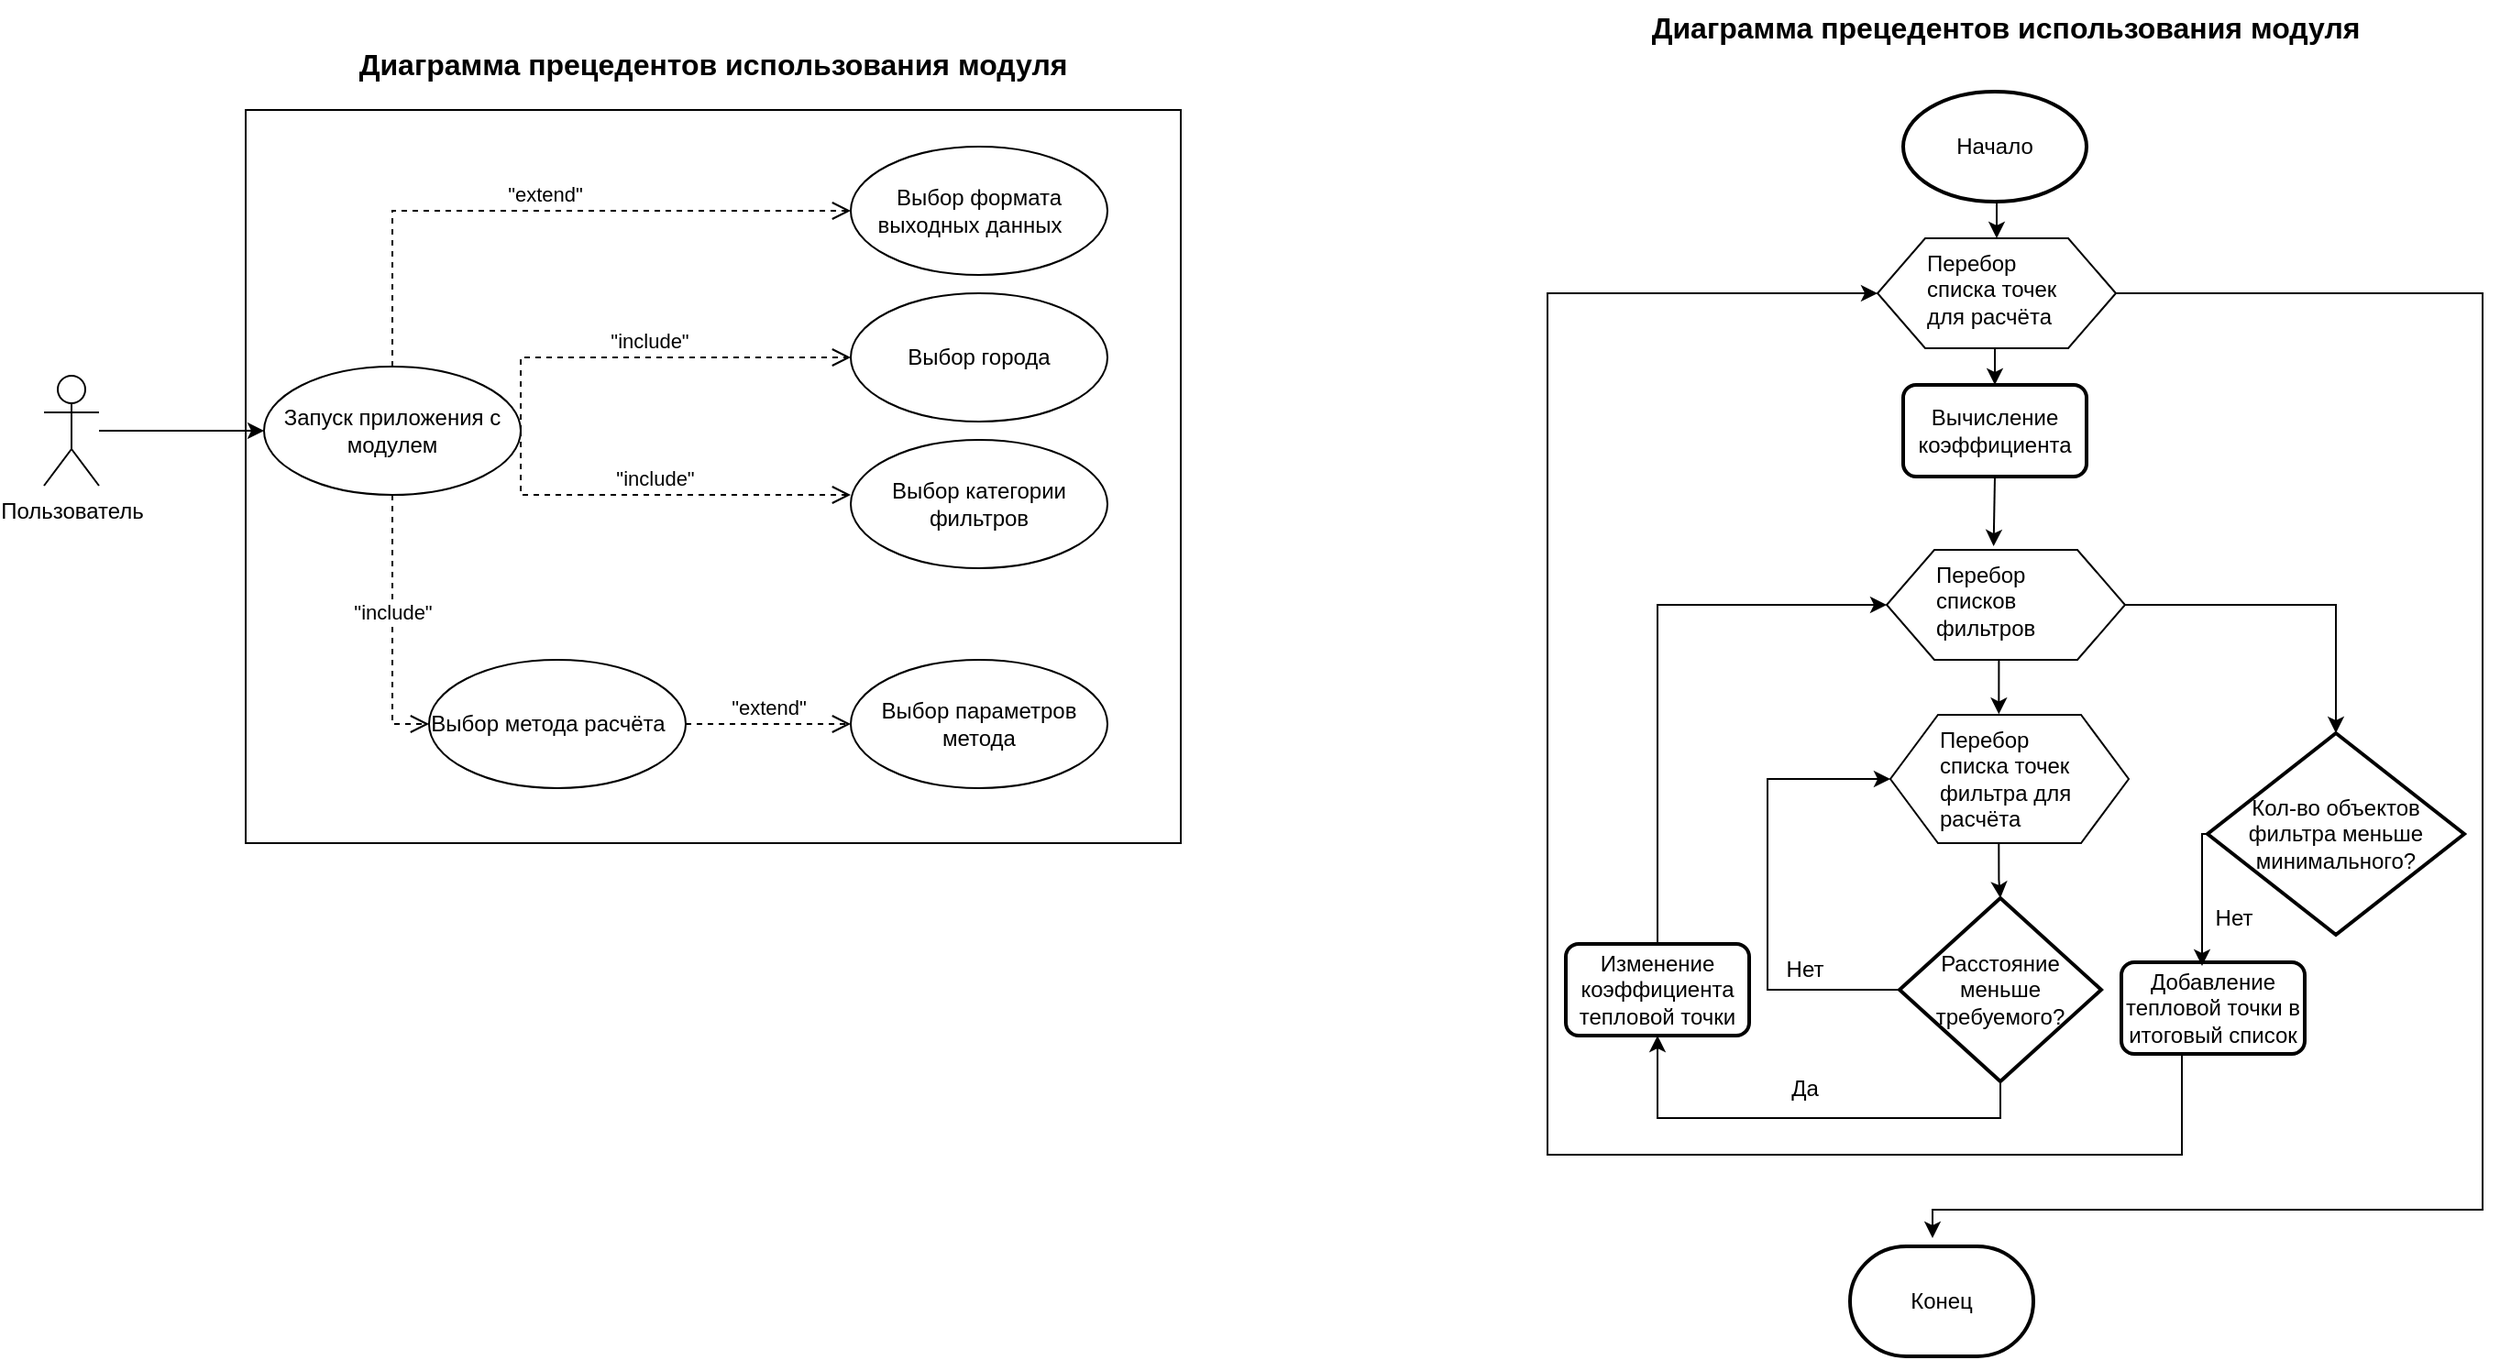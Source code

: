 <mxfile version="21.4.0" type="github">
  <diagram name="Страница 1" id="cysYTuZrdJdEyRGJLU3K">
    <mxGraphModel dx="1248" dy="764" grid="0" gridSize="10" guides="1" tooltips="1" connect="1" arrows="1" fold="1" page="1" pageScale="1" pageWidth="827" pageHeight="1169" math="0" shadow="0">
      <root>
        <mxCell id="0" />
        <mxCell id="1" parent="0" />
        <mxCell id="POdiIXYb0vxU6CHdMYXj-13" value="" style="rounded=0;whiteSpace=wrap;html=1;" parent="1" vertex="1">
          <mxGeometry x="200" y="120" width="510" height="400" as="geometry" />
        </mxCell>
        <mxCell id="POdiIXYb0vxU6CHdMYXj-10" style="edgeStyle=orthogonalEdgeStyle;rounded=0;orthogonalLoop=1;jettySize=auto;html=1;entryX=0;entryY=0.5;entryDx=0;entryDy=0;" parent="1" source="mjsoIvUwzMQbEm5TKWGo-1" target="POdiIXYb0vxU6CHdMYXj-5" edge="1">
          <mxGeometry relative="1" as="geometry" />
        </mxCell>
        <mxCell id="mjsoIvUwzMQbEm5TKWGo-1" value="Пользователь" style="shape=umlActor;verticalLabelPosition=bottom;verticalAlign=top;html=1;" parent="1" vertex="1">
          <mxGeometry x="90" y="265" width="30" height="60" as="geometry" />
        </mxCell>
        <mxCell id="mjsoIvUwzMQbEm5TKWGo-2" value="Выбор города" style="ellipse;whiteSpace=wrap;html=1;" parent="1" vertex="1">
          <mxGeometry x="530" y="220" width="140" height="70" as="geometry" />
        </mxCell>
        <mxCell id="mjsoIvUwzMQbEm5TKWGo-4" value="Выбор категории фильтров" style="ellipse;whiteSpace=wrap;html=1;" parent="1" vertex="1">
          <mxGeometry x="530" y="300" width="140" height="70" as="geometry" />
        </mxCell>
        <mxCell id="mjsoIvUwzMQbEm5TKWGo-5" value="Выбор метода расчёта&amp;nbsp; &amp;nbsp;" style="ellipse;whiteSpace=wrap;html=1;" parent="1" vertex="1">
          <mxGeometry x="300" y="420" width="140" height="70" as="geometry" />
        </mxCell>
        <mxCell id="mjsoIvUwzMQbEm5TKWGo-6" value="Выбор параметров метода" style="ellipse;whiteSpace=wrap;html=1;" parent="1" vertex="1">
          <mxGeometry x="530" y="420" width="140" height="70" as="geometry" />
        </mxCell>
        <mxCell id="POdiIXYb0vxU6CHdMYXj-3" value="&quot;extend&quot;" style="html=1;verticalAlign=bottom;endArrow=open;dashed=1;endSize=8;edgeStyle=elbowEdgeStyle;elbow=vertical;curved=0;rounded=0;exitX=1;exitY=0.5;exitDx=0;exitDy=0;entryX=0;entryY=0.5;entryDx=0;entryDy=0;" parent="1" source="mjsoIvUwzMQbEm5TKWGo-5" target="mjsoIvUwzMQbEm5TKWGo-6" edge="1">
          <mxGeometry relative="1" as="geometry">
            <mxPoint x="430" y="570" as="sourcePoint" />
            <mxPoint x="510" y="570" as="targetPoint" />
          </mxGeometry>
        </mxCell>
        <mxCell id="POdiIXYb0vxU6CHdMYXj-4" value="&quot;include&quot;" style="html=1;verticalAlign=bottom;endArrow=open;dashed=1;endSize=8;edgeStyle=elbowEdgeStyle;elbow=vertical;curved=0;rounded=0;exitX=1;exitY=0.5;exitDx=0;exitDy=0;entryX=0;entryY=0.5;entryDx=0;entryDy=0;" parent="1" source="POdiIXYb0vxU6CHdMYXj-5" target="mjsoIvUwzMQbEm5TKWGo-2" edge="1">
          <mxGeometry relative="1" as="geometry">
            <mxPoint x="180" y="420.21" as="sourcePoint" />
            <mxPoint x="250" y="420.21" as="targetPoint" />
            <Array as="points">
              <mxPoint x="480" y="255" />
            </Array>
          </mxGeometry>
        </mxCell>
        <mxCell id="POdiIXYb0vxU6CHdMYXj-5" value="Запуск приложения с модулем" style="ellipse;whiteSpace=wrap;html=1;" parent="1" vertex="1">
          <mxGeometry x="210" y="260" width="140" height="70" as="geometry" />
        </mxCell>
        <mxCell id="POdiIXYb0vxU6CHdMYXj-6" value="&quot;include&quot;" style="html=1;verticalAlign=bottom;endArrow=open;dashed=1;endSize=8;edgeStyle=elbowEdgeStyle;elbow=vertical;curved=0;rounded=0;exitX=1;exitY=0.5;exitDx=0;exitDy=0;" parent="1" source="POdiIXYb0vxU6CHdMYXj-5" edge="1">
          <mxGeometry relative="1" as="geometry">
            <mxPoint x="400" y="294.86" as="sourcePoint" />
            <mxPoint x="530" y="330" as="targetPoint" />
            <Array as="points">
              <mxPoint x="500" y="330" />
            </Array>
          </mxGeometry>
        </mxCell>
        <mxCell id="POdiIXYb0vxU6CHdMYXj-7" value="&quot;include&quot;" style="html=1;verticalAlign=bottom;endArrow=open;dashed=1;endSize=8;edgeStyle=elbowEdgeStyle;elbow=vertical;curved=0;rounded=0;exitX=0.5;exitY=1;exitDx=0;exitDy=0;entryX=0;entryY=0.5;entryDx=0;entryDy=0;" parent="1" source="POdiIXYb0vxU6CHdMYXj-5" target="mjsoIvUwzMQbEm5TKWGo-5" edge="1">
          <mxGeometry relative="1" as="geometry">
            <mxPoint x="134" y="400" as="sourcePoint" />
            <mxPoint x="314" y="435" as="targetPoint" />
            <Array as="points">
              <mxPoint x="320" y="455" />
              <mxPoint x="284" y="435" />
            </Array>
          </mxGeometry>
        </mxCell>
        <mxCell id="POdiIXYb0vxU6CHdMYXj-8" value="&quot;extend&quot;" style="html=1;verticalAlign=bottom;endArrow=open;dashed=1;endSize=8;edgeStyle=elbowEdgeStyle;elbow=vertical;curved=0;rounded=0;exitX=0.5;exitY=0;exitDx=0;exitDy=0;entryX=0;entryY=0.5;entryDx=0;entryDy=0;" parent="1" source="POdiIXYb0vxU6CHdMYXj-5" target="POdiIXYb0vxU6CHdMYXj-9" edge="1">
          <mxGeometry relative="1" as="geometry">
            <mxPoint x="279" y="180.21" as="sourcePoint" />
            <mxPoint x="349" y="180.21" as="targetPoint" />
            <Array as="points">
              <mxPoint x="480" y="175" />
            </Array>
          </mxGeometry>
        </mxCell>
        <mxCell id="POdiIXYb0vxU6CHdMYXj-9" value="Выбор формата выходных данных&amp;nbsp; &amp;nbsp;" style="ellipse;whiteSpace=wrap;html=1;" parent="1" vertex="1">
          <mxGeometry x="530" y="140" width="140" height="70" as="geometry" />
        </mxCell>
        <mxCell id="POdiIXYb0vxU6CHdMYXj-14" value="&lt;font style=&quot;font-size: 16px;&quot;&gt;&lt;b&gt;Диаграмма прецедентов использования модуля&lt;/b&gt;&lt;/font&gt;" style="text;html=1;strokeColor=none;fillColor=none;align=center;verticalAlign=middle;whiteSpace=wrap;rounded=0;" parent="1" vertex="1">
          <mxGeometry x="200" y="80" width="510" height="30" as="geometry" />
        </mxCell>
        <mxCell id="02hP_4ne6rKL2ZQWCoD8-36" style="edgeStyle=orthogonalEdgeStyle;rounded=0;orthogonalLoop=1;jettySize=auto;html=1;exitX=0.5;exitY=1;exitDx=0;exitDy=0;exitPerimeter=0;entryX=0.5;entryY=0;entryDx=0;entryDy=0;" edge="1" parent="1" source="GhsdSxepwflbcEF7aFcL-1" target="02hP_4ne6rKL2ZQWCoD8-32">
          <mxGeometry relative="1" as="geometry" />
        </mxCell>
        <mxCell id="GhsdSxepwflbcEF7aFcL-1" value="Начало" style="strokeWidth=2;html=1;shape=mxgraph.flowchart.start_1;whiteSpace=wrap;" parent="1" vertex="1">
          <mxGeometry x="1104" y="110" width="100" height="60" as="geometry" />
        </mxCell>
        <mxCell id="GhsdSxepwflbcEF7aFcL-8" style="edgeStyle=orthogonalEdgeStyle;rounded=0;orthogonalLoop=1;jettySize=auto;html=1;exitX=0.5;exitY=1;exitDx=0;exitDy=0;exitPerimeter=0;entryX=0.5;entryY=1;entryDx=0;entryDy=0;" parent="1" source="GhsdSxepwflbcEF7aFcL-7" edge="1" target="02hP_4ne6rKL2ZQWCoD8-10">
          <mxGeometry relative="1" as="geometry">
            <mxPoint x="970" y="650" as="targetPoint" />
          </mxGeometry>
        </mxCell>
        <mxCell id="02hP_4ne6rKL2ZQWCoD8-50" style="edgeStyle=orthogonalEdgeStyle;rounded=0;orthogonalLoop=1;jettySize=auto;html=1;exitX=0;exitY=0.5;exitDx=0;exitDy=0;exitPerimeter=0;entryX=0;entryY=0.5;entryDx=0;entryDy=0;" edge="1" parent="1" source="GhsdSxepwflbcEF7aFcL-7" target="02hP_4ne6rKL2ZQWCoD8-44">
          <mxGeometry relative="1" as="geometry">
            <mxPoint x="1020" y="480" as="targetPoint" />
            <Array as="points">
              <mxPoint x="1030" y="600" />
              <mxPoint x="1030" y="485" />
            </Array>
          </mxGeometry>
        </mxCell>
        <mxCell id="GhsdSxepwflbcEF7aFcL-7" value="Расстояние меньше требуемого?" style="strokeWidth=2;html=1;shape=mxgraph.flowchart.decision;whiteSpace=wrap;" parent="1" vertex="1">
          <mxGeometry x="1102" y="550" width="110" height="100" as="geometry" />
        </mxCell>
        <mxCell id="02hP_4ne6rKL2ZQWCoD8-11" value="" style="edgeStyle=orthogonalEdgeStyle;rounded=0;orthogonalLoop=1;jettySize=auto;html=1;exitX=0.455;exitY=0.971;exitDx=0;exitDy=0;exitPerimeter=0;" edge="1" parent="1" source="02hP_4ne6rKL2ZQWCoD8-44" target="GhsdSxepwflbcEF7aFcL-7">
          <mxGeometry relative="1" as="geometry">
            <mxPoint x="1120" y="520" as="sourcePoint" />
          </mxGeometry>
        </mxCell>
        <mxCell id="02hP_4ne6rKL2ZQWCoD8-20" style="edgeStyle=orthogonalEdgeStyle;rounded=0;orthogonalLoop=1;jettySize=auto;html=1;exitX=1;exitY=0.5;exitDx=0;exitDy=0;entryX=0.5;entryY=0;entryDx=0;entryDy=0;entryPerimeter=0;" edge="1" parent="1" source="02hP_4ne6rKL2ZQWCoD8-40" target="02hP_4ne6rKL2ZQWCoD8-16">
          <mxGeometry relative="1" as="geometry">
            <mxPoint x="1410" y="340.0" as="targetPoint" />
            <mxPoint x="1170" y="415" as="sourcePoint" />
          </mxGeometry>
        </mxCell>
        <mxCell id="02hP_4ne6rKL2ZQWCoD8-55" style="edgeStyle=orthogonalEdgeStyle;rounded=0;orthogonalLoop=1;jettySize=auto;html=1;entryX=0;entryY=0.5;entryDx=0;entryDy=0;exitX=0.5;exitY=1;exitDx=0;exitDy=0;" edge="1" parent="1" source="02hP_4ne6rKL2ZQWCoD8-9" target="02hP_4ne6rKL2ZQWCoD8-32">
          <mxGeometry relative="1" as="geometry">
            <Array as="points">
              <mxPoint x="1256" y="635" />
              <mxPoint x="1256" y="690" />
              <mxPoint x="910" y="690" />
              <mxPoint x="910" y="220" />
            </Array>
          </mxGeometry>
        </mxCell>
        <mxCell id="02hP_4ne6rKL2ZQWCoD8-9" value="Добавление тепловой точки в итоговый список" style="rounded=1;whiteSpace=wrap;html=1;absoluteArcSize=1;arcSize=14;strokeWidth=2;" vertex="1" parent="1">
          <mxGeometry x="1223" y="585" width="100" height="50" as="geometry" />
        </mxCell>
        <mxCell id="02hP_4ne6rKL2ZQWCoD8-29" style="edgeStyle=orthogonalEdgeStyle;rounded=0;orthogonalLoop=1;jettySize=auto;html=1;exitX=0.5;exitY=0;exitDx=0;exitDy=0;entryX=0;entryY=0.5;entryDx=0;entryDy=0;" edge="1" parent="1" source="02hP_4ne6rKL2ZQWCoD8-10" target="02hP_4ne6rKL2ZQWCoD8-40">
          <mxGeometry relative="1" as="geometry">
            <mxPoint x="970" y="440" as="targetPoint" />
          </mxGeometry>
        </mxCell>
        <mxCell id="02hP_4ne6rKL2ZQWCoD8-10" value="Изменение коэффициента тепловой точки" style="rounded=1;whiteSpace=wrap;html=1;absoluteArcSize=1;arcSize=14;strokeWidth=2;" vertex="1" parent="1">
          <mxGeometry x="920" y="575" width="100" height="50" as="geometry" />
        </mxCell>
        <mxCell id="02hP_4ne6rKL2ZQWCoD8-61" style="edgeStyle=orthogonalEdgeStyle;rounded=0;orthogonalLoop=1;jettySize=auto;html=1;exitX=0;exitY=0.5;exitDx=0;exitDy=0;exitPerimeter=0;" edge="1" parent="1" source="02hP_4ne6rKL2ZQWCoD8-16">
          <mxGeometry relative="1" as="geometry">
            <mxPoint x="1267" y="587" as="targetPoint" />
            <Array as="points">
              <mxPoint x="1267" y="515" />
              <mxPoint x="1267" y="585" />
            </Array>
          </mxGeometry>
        </mxCell>
        <mxCell id="02hP_4ne6rKL2ZQWCoD8-16" value="Кол-во объектов фильтра меньше минимального?" style="strokeWidth=2;html=1;shape=mxgraph.flowchart.decision;whiteSpace=wrap;" vertex="1" parent="1">
          <mxGeometry x="1270" y="460" width="140" height="110" as="geometry" />
        </mxCell>
        <mxCell id="02hP_4ne6rKL2ZQWCoD8-42" style="edgeStyle=orthogonalEdgeStyle;rounded=0;orthogonalLoop=1;jettySize=auto;html=1;exitX=0.5;exitY=1;exitDx=0;exitDy=0;entryX=0.392;entryY=-0.05;entryDx=0;entryDy=0;entryPerimeter=0;" edge="1" parent="1" source="02hP_4ne6rKL2ZQWCoD8-19" target="02hP_4ne6rKL2ZQWCoD8-41">
          <mxGeometry relative="1" as="geometry" />
        </mxCell>
        <mxCell id="02hP_4ne6rKL2ZQWCoD8-19" value="Вычисление коэффициента" style="rounded=1;whiteSpace=wrap;html=1;absoluteArcSize=1;arcSize=14;strokeWidth=2;" vertex="1" parent="1">
          <mxGeometry x="1104" y="270" width="100" height="50" as="geometry" />
        </mxCell>
        <mxCell id="02hP_4ne6rKL2ZQWCoD8-25" value="&lt;font style=&quot;font-size: 12px;&quot;&gt;&lt;span style=&quot;font-weight: 400;&quot;&gt;Нет&lt;/span&gt;&lt;br&gt;&lt;/font&gt;" style="text;strokeColor=none;fillColor=none;html=1;fontSize=24;fontStyle=1;verticalAlign=middle;align=center;" vertex="1" parent="1">
          <mxGeometry x="1000" y="565" width="100" height="40" as="geometry" />
        </mxCell>
        <mxCell id="02hP_4ne6rKL2ZQWCoD8-35" value="" style="group;strokeWidth=2;strokeColor=none;fillColor=none;" vertex="1" connectable="0" parent="1">
          <mxGeometry x="1090" y="190" width="130" height="60" as="geometry" />
        </mxCell>
        <object label="" id="02hP_4ne6rKL2ZQWCoD8-32">
          <mxCell style="verticalLabelPosition=bottom;verticalAlign=top;html=1;shape=hexagon;perimeter=hexagonPerimeter2;arcSize=6;size=0.2;movable=1;resizable=1;rotatable=1;deletable=1;editable=1;locked=0;connectable=1;" vertex="1" parent="02hP_4ne6rKL2ZQWCoD8-35">
            <mxGeometry width="130" height="60" as="geometry" />
          </mxCell>
        </object>
        <mxCell id="02hP_4ne6rKL2ZQWCoD8-33" value="Перебор списка точек для расчёта" style="text;whiteSpace=wrap;html=1;" vertex="1" parent="02hP_4ne6rKL2ZQWCoD8-35">
          <mxGeometry x="25" width="85" height="40" as="geometry" />
        </mxCell>
        <mxCell id="02hP_4ne6rKL2ZQWCoD8-37" style="edgeStyle=orthogonalEdgeStyle;rounded=0;orthogonalLoop=1;jettySize=auto;html=1;exitX=0.5;exitY=1;exitDx=0;exitDy=0;entryX=0.5;entryY=0;entryDx=0;entryDy=0;" edge="1" parent="1" source="02hP_4ne6rKL2ZQWCoD8-32" target="02hP_4ne6rKL2ZQWCoD8-19">
          <mxGeometry relative="1" as="geometry" />
        </mxCell>
        <mxCell id="02hP_4ne6rKL2ZQWCoD8-39" value="" style="group;strokeWidth=2;strokeColor=none;fillColor=none;" vertex="1" connectable="0" parent="1">
          <mxGeometry x="1095" y="360" width="130" height="60" as="geometry" />
        </mxCell>
        <object label="" id="02hP_4ne6rKL2ZQWCoD8-40">
          <mxCell style="verticalLabelPosition=bottom;verticalAlign=top;html=1;shape=hexagon;perimeter=hexagonPerimeter2;arcSize=6;size=0.2;movable=1;resizable=1;rotatable=1;deletable=1;editable=1;locked=0;connectable=1;" vertex="1" parent="02hP_4ne6rKL2ZQWCoD8-39">
            <mxGeometry width="130" height="60" as="geometry" />
          </mxCell>
        </object>
        <mxCell id="02hP_4ne6rKL2ZQWCoD8-41" value="Перебор списков фильтров" style="text;whiteSpace=wrap;html=1;" vertex="1" parent="02hP_4ne6rKL2ZQWCoD8-39">
          <mxGeometry x="25" width="85" height="40" as="geometry" />
        </mxCell>
        <mxCell id="02hP_4ne6rKL2ZQWCoD8-43" value="" style="group;strokeWidth=2;strokeColor=none;fillColor=none;" vertex="1" connectable="0" parent="1">
          <mxGeometry x="1097" y="450" width="130" height="70" as="geometry" />
        </mxCell>
        <object label="" id="02hP_4ne6rKL2ZQWCoD8-44">
          <mxCell style="verticalLabelPosition=bottom;verticalAlign=top;html=1;shape=hexagon;perimeter=hexagonPerimeter2;arcSize=6;size=0.2;movable=1;resizable=1;rotatable=1;deletable=1;editable=1;locked=0;connectable=1;" vertex="1" parent="02hP_4ne6rKL2ZQWCoD8-43">
            <mxGeometry width="130" height="70" as="geometry" />
          </mxCell>
        </object>
        <mxCell id="02hP_4ne6rKL2ZQWCoD8-45" value="Перебор списка точек фильтра для расчёта" style="text;whiteSpace=wrap;html=1;" vertex="1" parent="02hP_4ne6rKL2ZQWCoD8-43">
          <mxGeometry x="25" width="85" height="58.333" as="geometry" />
        </mxCell>
        <mxCell id="02hP_4ne6rKL2ZQWCoD8-48" style="edgeStyle=orthogonalEdgeStyle;rounded=0;orthogonalLoop=1;jettySize=auto;html=1;exitX=0.5;exitY=1;exitDx=0;exitDy=0;entryX=0.402;entryY=-0.006;entryDx=0;entryDy=0;entryPerimeter=0;" edge="1" parent="1" source="02hP_4ne6rKL2ZQWCoD8-40" target="02hP_4ne6rKL2ZQWCoD8-45">
          <mxGeometry relative="1" as="geometry" />
        </mxCell>
        <mxCell id="02hP_4ne6rKL2ZQWCoD8-51" value="&lt;font style=&quot;font-size: 12px;&quot;&gt;&lt;span style=&quot;font-weight: 400;&quot;&gt;Да&lt;/span&gt;&lt;br&gt;&lt;/font&gt;" style="text;strokeColor=none;fillColor=none;html=1;fontSize=24;fontStyle=1;verticalAlign=middle;align=center;" vertex="1" parent="1">
          <mxGeometry x="1000" y="630" width="100" height="40" as="geometry" />
        </mxCell>
        <mxCell id="02hP_4ne6rKL2ZQWCoD8-53" value="&lt;font style=&quot;font-size: 12px;&quot;&gt;&lt;span style=&quot;font-weight: 400;&quot;&gt;Нет&lt;/span&gt;&lt;br&gt;&lt;/font&gt;" style="text;strokeColor=none;fillColor=none;html=1;fontSize=24;fontStyle=1;verticalAlign=middle;align=center;" vertex="1" parent="1">
          <mxGeometry x="1234" y="537" width="100" height="40" as="geometry" />
        </mxCell>
        <mxCell id="02hP_4ne6rKL2ZQWCoD8-57" value="Конец" style="strokeWidth=2;html=1;shape=mxgraph.flowchart.terminator;whiteSpace=wrap;" vertex="1" parent="1">
          <mxGeometry x="1075" y="740" width="100" height="60" as="geometry" />
        </mxCell>
        <mxCell id="02hP_4ne6rKL2ZQWCoD8-56" style="edgeStyle=orthogonalEdgeStyle;rounded=0;orthogonalLoop=1;jettySize=auto;html=1;exitX=1;exitY=0.5;exitDx=0;exitDy=0;entryX=0.45;entryY=-0.075;entryDx=0;entryDy=0;entryPerimeter=0;" edge="1" parent="1" source="02hP_4ne6rKL2ZQWCoD8-32" target="02hP_4ne6rKL2ZQWCoD8-57">
          <mxGeometry relative="1" as="geometry">
            <mxPoint x="1430" y="690" as="targetPoint" />
            <Array as="points">
              <mxPoint x="1420" y="220" />
              <mxPoint x="1420" y="720" />
              <mxPoint x="1120" y="720" />
            </Array>
          </mxGeometry>
        </mxCell>
        <mxCell id="02hP_4ne6rKL2ZQWCoD8-58" value="&lt;font style=&quot;font-size: 16px;&quot;&gt;&lt;b&gt;Диаграмма прецедентов использования модуля&lt;/b&gt;&lt;/font&gt;" style="text;html=1;strokeColor=none;fillColor=none;align=center;verticalAlign=middle;whiteSpace=wrap;rounded=0;" vertex="1" parent="1">
          <mxGeometry x="905" y="60" width="510" height="30" as="geometry" />
        </mxCell>
      </root>
    </mxGraphModel>
  </diagram>
</mxfile>
